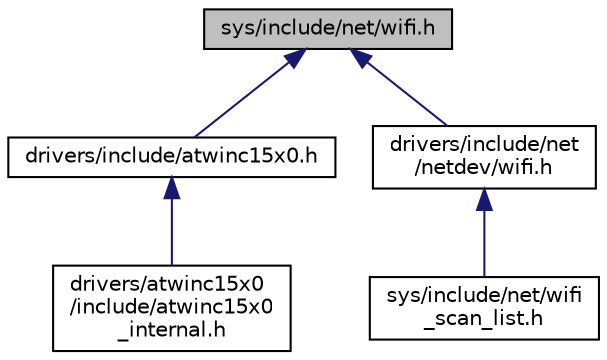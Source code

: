 digraph "sys/include/net/wifi.h"
{
 // LATEX_PDF_SIZE
  edge [fontname="Helvetica",fontsize="10",labelfontname="Helvetica",labelfontsize="10"];
  node [fontname="Helvetica",fontsize="10",shape=record];
  Node1 [label="sys/include/net/wifi.h",height=0.2,width=0.4,color="black", fillcolor="grey75", style="filled", fontcolor="black",tooltip="Definitions for Wi-Fi."];
  Node1 -> Node2 [dir="back",color="midnightblue",fontsize="10",style="solid",fontname="Helvetica"];
  Node2 [label="drivers/include/atwinc15x0.h",height=0.2,width=0.4,color="black", fillcolor="white", style="filled",URL="$atwinc15x0_8h.html",tooltip="Netdev Driver for the Microchip ATWINC15x0 WiFi Module."];
  Node2 -> Node3 [dir="back",color="midnightblue",fontsize="10",style="solid",fontname="Helvetica"];
  Node3 [label="drivers/atwinc15x0\l/include/atwinc15x0\l_internal.h",height=0.2,width=0.4,color="black", fillcolor="white", style="filled",URL="$atwinc15x0__internal_8h.html",tooltip="Internal definitions for the ATWINC15x0 WiFi netdev driver."];
  Node1 -> Node4 [dir="back",color="midnightblue",fontsize="10",style="solid",fontname="Helvetica"];
  Node4 [label="drivers/include/net\l/netdev/wifi.h",height=0.2,width=0.4,color="black", fillcolor="white", style="filled",URL="$drivers_2include_2net_2netdev_2wifi_8h.html",tooltip="Definitions for netdev common Wi-Fi code."];
  Node4 -> Node5 [dir="back",color="midnightblue",fontsize="10",style="solid",fontname="Helvetica"];
  Node5 [label="sys/include/net/wifi\l_scan_list.h",height=0.2,width=0.4,color="black", fillcolor="white", style="filled",URL="$wifi__scan__list_8h.html",tooltip="Thin wrapper around l2scan list to support WiFi scan results."];
}
